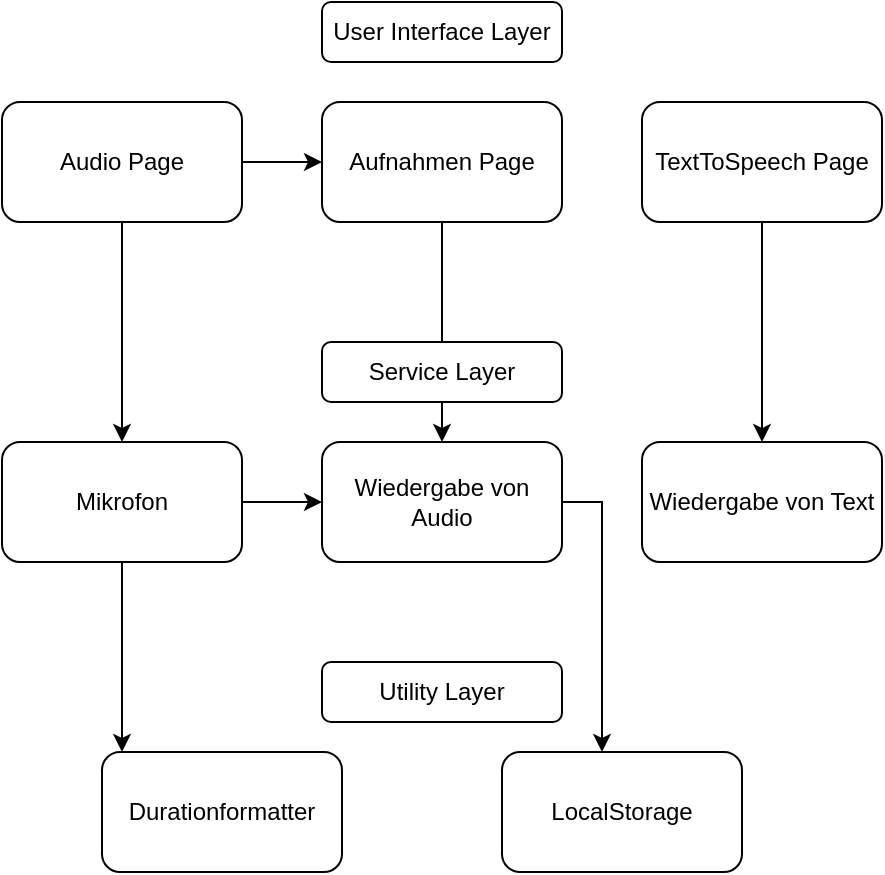 <mxfile version="24.5.3" type="device">
  <diagram name="Seite-1" id="QUpexRNWpowlQIx4BHgI">
    <mxGraphModel dx="1290" dy="621" grid="1" gridSize="10" guides="1" tooltips="1" connect="1" arrows="1" fold="1" page="1" pageScale="1" pageWidth="827" pageHeight="1169" math="0" shadow="0">
      <root>
        <mxCell id="0" />
        <mxCell id="1" parent="0" />
        <mxCell id="cHPAD3-qUDd5eEehUrkZ-1" value="User Interface Layer" style="rounded=1;whiteSpace=wrap;html=1;" vertex="1" parent="1">
          <mxGeometry x="360" y="150" width="120" height="30" as="geometry" />
        </mxCell>
        <mxCell id="cHPAD3-qUDd5eEehUrkZ-5" style="edgeStyle=orthogonalEdgeStyle;rounded=0;orthogonalLoop=1;jettySize=auto;html=1;" edge="1" parent="1" source="cHPAD3-qUDd5eEehUrkZ-2" target="cHPAD3-qUDd5eEehUrkZ-3">
          <mxGeometry relative="1" as="geometry" />
        </mxCell>
        <mxCell id="cHPAD3-qUDd5eEehUrkZ-9" style="edgeStyle=orthogonalEdgeStyle;rounded=0;orthogonalLoop=1;jettySize=auto;html=1;" edge="1" parent="1" source="cHPAD3-qUDd5eEehUrkZ-2" target="cHPAD3-qUDd5eEehUrkZ-8">
          <mxGeometry relative="1" as="geometry" />
        </mxCell>
        <mxCell id="cHPAD3-qUDd5eEehUrkZ-2" value="Audio Page" style="rounded=1;whiteSpace=wrap;html=1;" vertex="1" parent="1">
          <mxGeometry x="200" y="200" width="120" height="60" as="geometry" />
        </mxCell>
        <mxCell id="cHPAD3-qUDd5eEehUrkZ-13" style="edgeStyle=orthogonalEdgeStyle;rounded=0;orthogonalLoop=1;jettySize=auto;html=1;" edge="1" parent="1" source="cHPAD3-qUDd5eEehUrkZ-3" target="cHPAD3-qUDd5eEehUrkZ-10">
          <mxGeometry relative="1" as="geometry" />
        </mxCell>
        <mxCell id="cHPAD3-qUDd5eEehUrkZ-3" value="Aufnahmen Page" style="rounded=1;whiteSpace=wrap;html=1;" vertex="1" parent="1">
          <mxGeometry x="360" y="200" width="120" height="60" as="geometry" />
        </mxCell>
        <mxCell id="cHPAD3-qUDd5eEehUrkZ-16" style="edgeStyle=orthogonalEdgeStyle;rounded=0;orthogonalLoop=1;jettySize=auto;html=1;" edge="1" parent="1" source="cHPAD3-qUDd5eEehUrkZ-4" target="cHPAD3-qUDd5eEehUrkZ-15">
          <mxGeometry relative="1" as="geometry" />
        </mxCell>
        <mxCell id="cHPAD3-qUDd5eEehUrkZ-4" value="TextToSpeech Page" style="rounded=1;whiteSpace=wrap;html=1;" vertex="1" parent="1">
          <mxGeometry x="520" y="200" width="120" height="60" as="geometry" />
        </mxCell>
        <mxCell id="cHPAD3-qUDd5eEehUrkZ-14" style="edgeStyle=orthogonalEdgeStyle;rounded=0;orthogonalLoop=1;jettySize=auto;html=1;" edge="1" parent="1" source="cHPAD3-qUDd5eEehUrkZ-8" target="cHPAD3-qUDd5eEehUrkZ-10">
          <mxGeometry relative="1" as="geometry" />
        </mxCell>
        <mxCell id="cHPAD3-qUDd5eEehUrkZ-23" style="edgeStyle=orthogonalEdgeStyle;rounded=0;orthogonalLoop=1;jettySize=auto;html=1;" edge="1" parent="1" source="cHPAD3-qUDd5eEehUrkZ-8" target="cHPAD3-qUDd5eEehUrkZ-19">
          <mxGeometry relative="1" as="geometry">
            <Array as="points">
              <mxPoint x="260" y="500" />
              <mxPoint x="260" y="500" />
            </Array>
          </mxGeometry>
        </mxCell>
        <mxCell id="cHPAD3-qUDd5eEehUrkZ-8" value="Mikrofon" style="rounded=1;whiteSpace=wrap;html=1;" vertex="1" parent="1">
          <mxGeometry x="200" y="370" width="120" height="60" as="geometry" />
        </mxCell>
        <mxCell id="cHPAD3-qUDd5eEehUrkZ-21" style="edgeStyle=orthogonalEdgeStyle;rounded=0;orthogonalLoop=1;jettySize=auto;html=1;" edge="1" parent="1" source="cHPAD3-qUDd5eEehUrkZ-10" target="cHPAD3-qUDd5eEehUrkZ-20">
          <mxGeometry relative="1" as="geometry">
            <Array as="points">
              <mxPoint x="500" y="400" />
            </Array>
          </mxGeometry>
        </mxCell>
        <mxCell id="cHPAD3-qUDd5eEehUrkZ-10" value="Wiedergabe von Audio" style="rounded=1;whiteSpace=wrap;html=1;" vertex="1" parent="1">
          <mxGeometry x="360" y="370" width="120" height="60" as="geometry" />
        </mxCell>
        <mxCell id="cHPAD3-qUDd5eEehUrkZ-7" value="Service Layer" style="rounded=1;whiteSpace=wrap;html=1;" vertex="1" parent="1">
          <mxGeometry x="360" y="320" width="120" height="30" as="geometry" />
        </mxCell>
        <mxCell id="cHPAD3-qUDd5eEehUrkZ-15" value="Wiedergabe von Text" style="rounded=1;whiteSpace=wrap;html=1;" vertex="1" parent="1">
          <mxGeometry x="520" y="370" width="120" height="60" as="geometry" />
        </mxCell>
        <mxCell id="cHPAD3-qUDd5eEehUrkZ-17" value="Utility Layer" style="rounded=1;whiteSpace=wrap;html=1;" vertex="1" parent="1">
          <mxGeometry x="360" y="480" width="120" height="30" as="geometry" />
        </mxCell>
        <mxCell id="cHPAD3-qUDd5eEehUrkZ-19" value="Durationformatter" style="rounded=1;whiteSpace=wrap;html=1;" vertex="1" parent="1">
          <mxGeometry x="250" y="525" width="120" height="60" as="geometry" />
        </mxCell>
        <mxCell id="cHPAD3-qUDd5eEehUrkZ-20" value="LocalStorage" style="rounded=1;whiteSpace=wrap;html=1;" vertex="1" parent="1">
          <mxGeometry x="450" y="525" width="120" height="60" as="geometry" />
        </mxCell>
      </root>
    </mxGraphModel>
  </diagram>
</mxfile>
